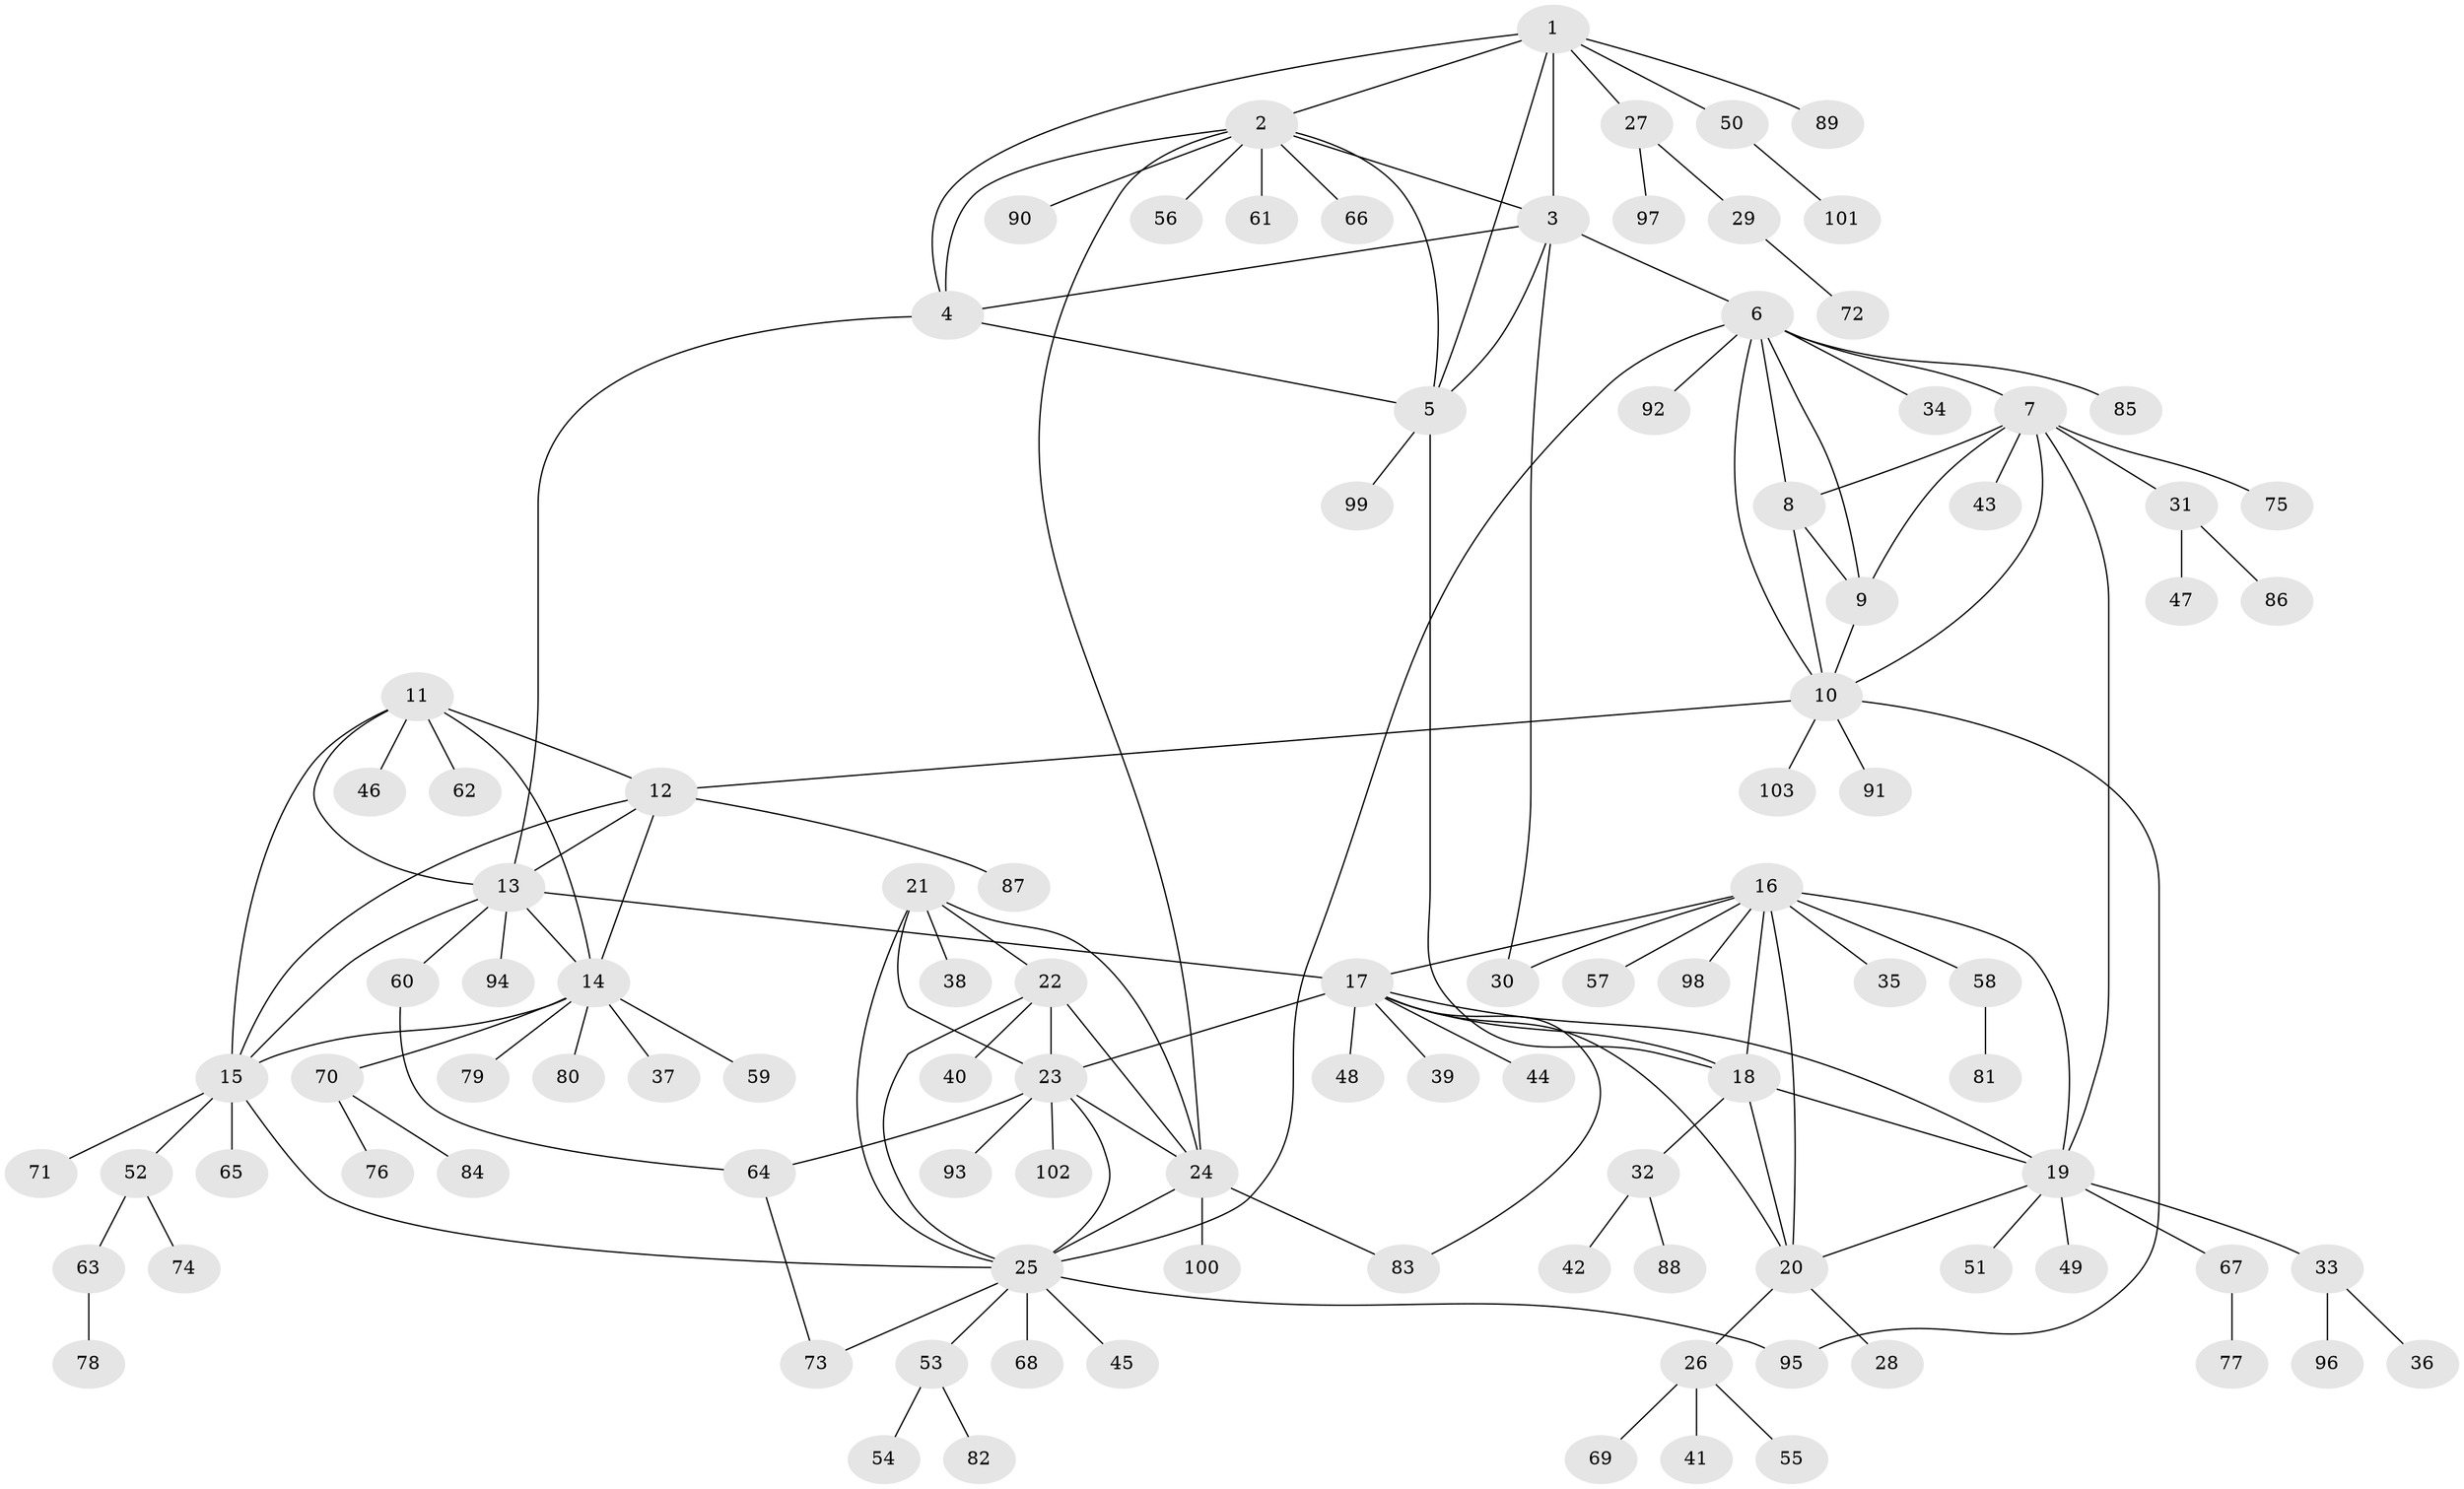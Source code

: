 // coarse degree distribution, {6: 0.08108108108108109, 8: 0.05405405405405406, 5: 0.06756756756756757, 7: 0.05405405405405406, 3: 0.06756756756756757, 9: 0.013513513513513514, 4: 0.04054054054054054, 10: 0.013513513513513514, 2: 0.13513513513513514, 1: 0.47297297297297297}
// Generated by graph-tools (version 1.1) at 2025/52/03/04/25 22:52:40]
// undirected, 103 vertices, 143 edges
graph export_dot {
  node [color=gray90,style=filled];
  1;
  2;
  3;
  4;
  5;
  6;
  7;
  8;
  9;
  10;
  11;
  12;
  13;
  14;
  15;
  16;
  17;
  18;
  19;
  20;
  21;
  22;
  23;
  24;
  25;
  26;
  27;
  28;
  29;
  30;
  31;
  32;
  33;
  34;
  35;
  36;
  37;
  38;
  39;
  40;
  41;
  42;
  43;
  44;
  45;
  46;
  47;
  48;
  49;
  50;
  51;
  52;
  53;
  54;
  55;
  56;
  57;
  58;
  59;
  60;
  61;
  62;
  63;
  64;
  65;
  66;
  67;
  68;
  69;
  70;
  71;
  72;
  73;
  74;
  75;
  76;
  77;
  78;
  79;
  80;
  81;
  82;
  83;
  84;
  85;
  86;
  87;
  88;
  89;
  90;
  91;
  92;
  93;
  94;
  95;
  96;
  97;
  98;
  99;
  100;
  101;
  102;
  103;
  1 -- 2;
  1 -- 3;
  1 -- 4;
  1 -- 5;
  1 -- 27;
  1 -- 50;
  1 -- 89;
  2 -- 3;
  2 -- 4;
  2 -- 5;
  2 -- 24;
  2 -- 56;
  2 -- 61;
  2 -- 66;
  2 -- 90;
  3 -- 4;
  3 -- 5;
  3 -- 6;
  3 -- 30;
  4 -- 5;
  4 -- 13;
  5 -- 18;
  5 -- 99;
  6 -- 7;
  6 -- 8;
  6 -- 9;
  6 -- 10;
  6 -- 25;
  6 -- 34;
  6 -- 85;
  6 -- 92;
  7 -- 8;
  7 -- 9;
  7 -- 10;
  7 -- 19;
  7 -- 31;
  7 -- 43;
  7 -- 75;
  8 -- 9;
  8 -- 10;
  9 -- 10;
  10 -- 12;
  10 -- 91;
  10 -- 95;
  10 -- 103;
  11 -- 12;
  11 -- 13;
  11 -- 14;
  11 -- 15;
  11 -- 46;
  11 -- 62;
  12 -- 13;
  12 -- 14;
  12 -- 15;
  12 -- 87;
  13 -- 14;
  13 -- 15;
  13 -- 17;
  13 -- 60;
  13 -- 94;
  14 -- 15;
  14 -- 37;
  14 -- 59;
  14 -- 70;
  14 -- 79;
  14 -- 80;
  15 -- 25;
  15 -- 52;
  15 -- 65;
  15 -- 71;
  16 -- 17;
  16 -- 18;
  16 -- 19;
  16 -- 20;
  16 -- 30;
  16 -- 35;
  16 -- 57;
  16 -- 58;
  16 -- 98;
  17 -- 18;
  17 -- 19;
  17 -- 20;
  17 -- 23;
  17 -- 39;
  17 -- 44;
  17 -- 48;
  17 -- 83;
  18 -- 19;
  18 -- 20;
  18 -- 32;
  19 -- 20;
  19 -- 33;
  19 -- 49;
  19 -- 51;
  19 -- 67;
  20 -- 26;
  20 -- 28;
  21 -- 22;
  21 -- 23;
  21 -- 24;
  21 -- 25;
  21 -- 38;
  22 -- 23;
  22 -- 24;
  22 -- 25;
  22 -- 40;
  23 -- 24;
  23 -- 25;
  23 -- 64;
  23 -- 93;
  23 -- 102;
  24 -- 25;
  24 -- 83;
  24 -- 100;
  25 -- 45;
  25 -- 53;
  25 -- 68;
  25 -- 73;
  25 -- 95;
  26 -- 41;
  26 -- 55;
  26 -- 69;
  27 -- 29;
  27 -- 97;
  29 -- 72;
  31 -- 47;
  31 -- 86;
  32 -- 42;
  32 -- 88;
  33 -- 36;
  33 -- 96;
  50 -- 101;
  52 -- 63;
  52 -- 74;
  53 -- 54;
  53 -- 82;
  58 -- 81;
  60 -- 64;
  63 -- 78;
  64 -- 73;
  67 -- 77;
  70 -- 76;
  70 -- 84;
}
